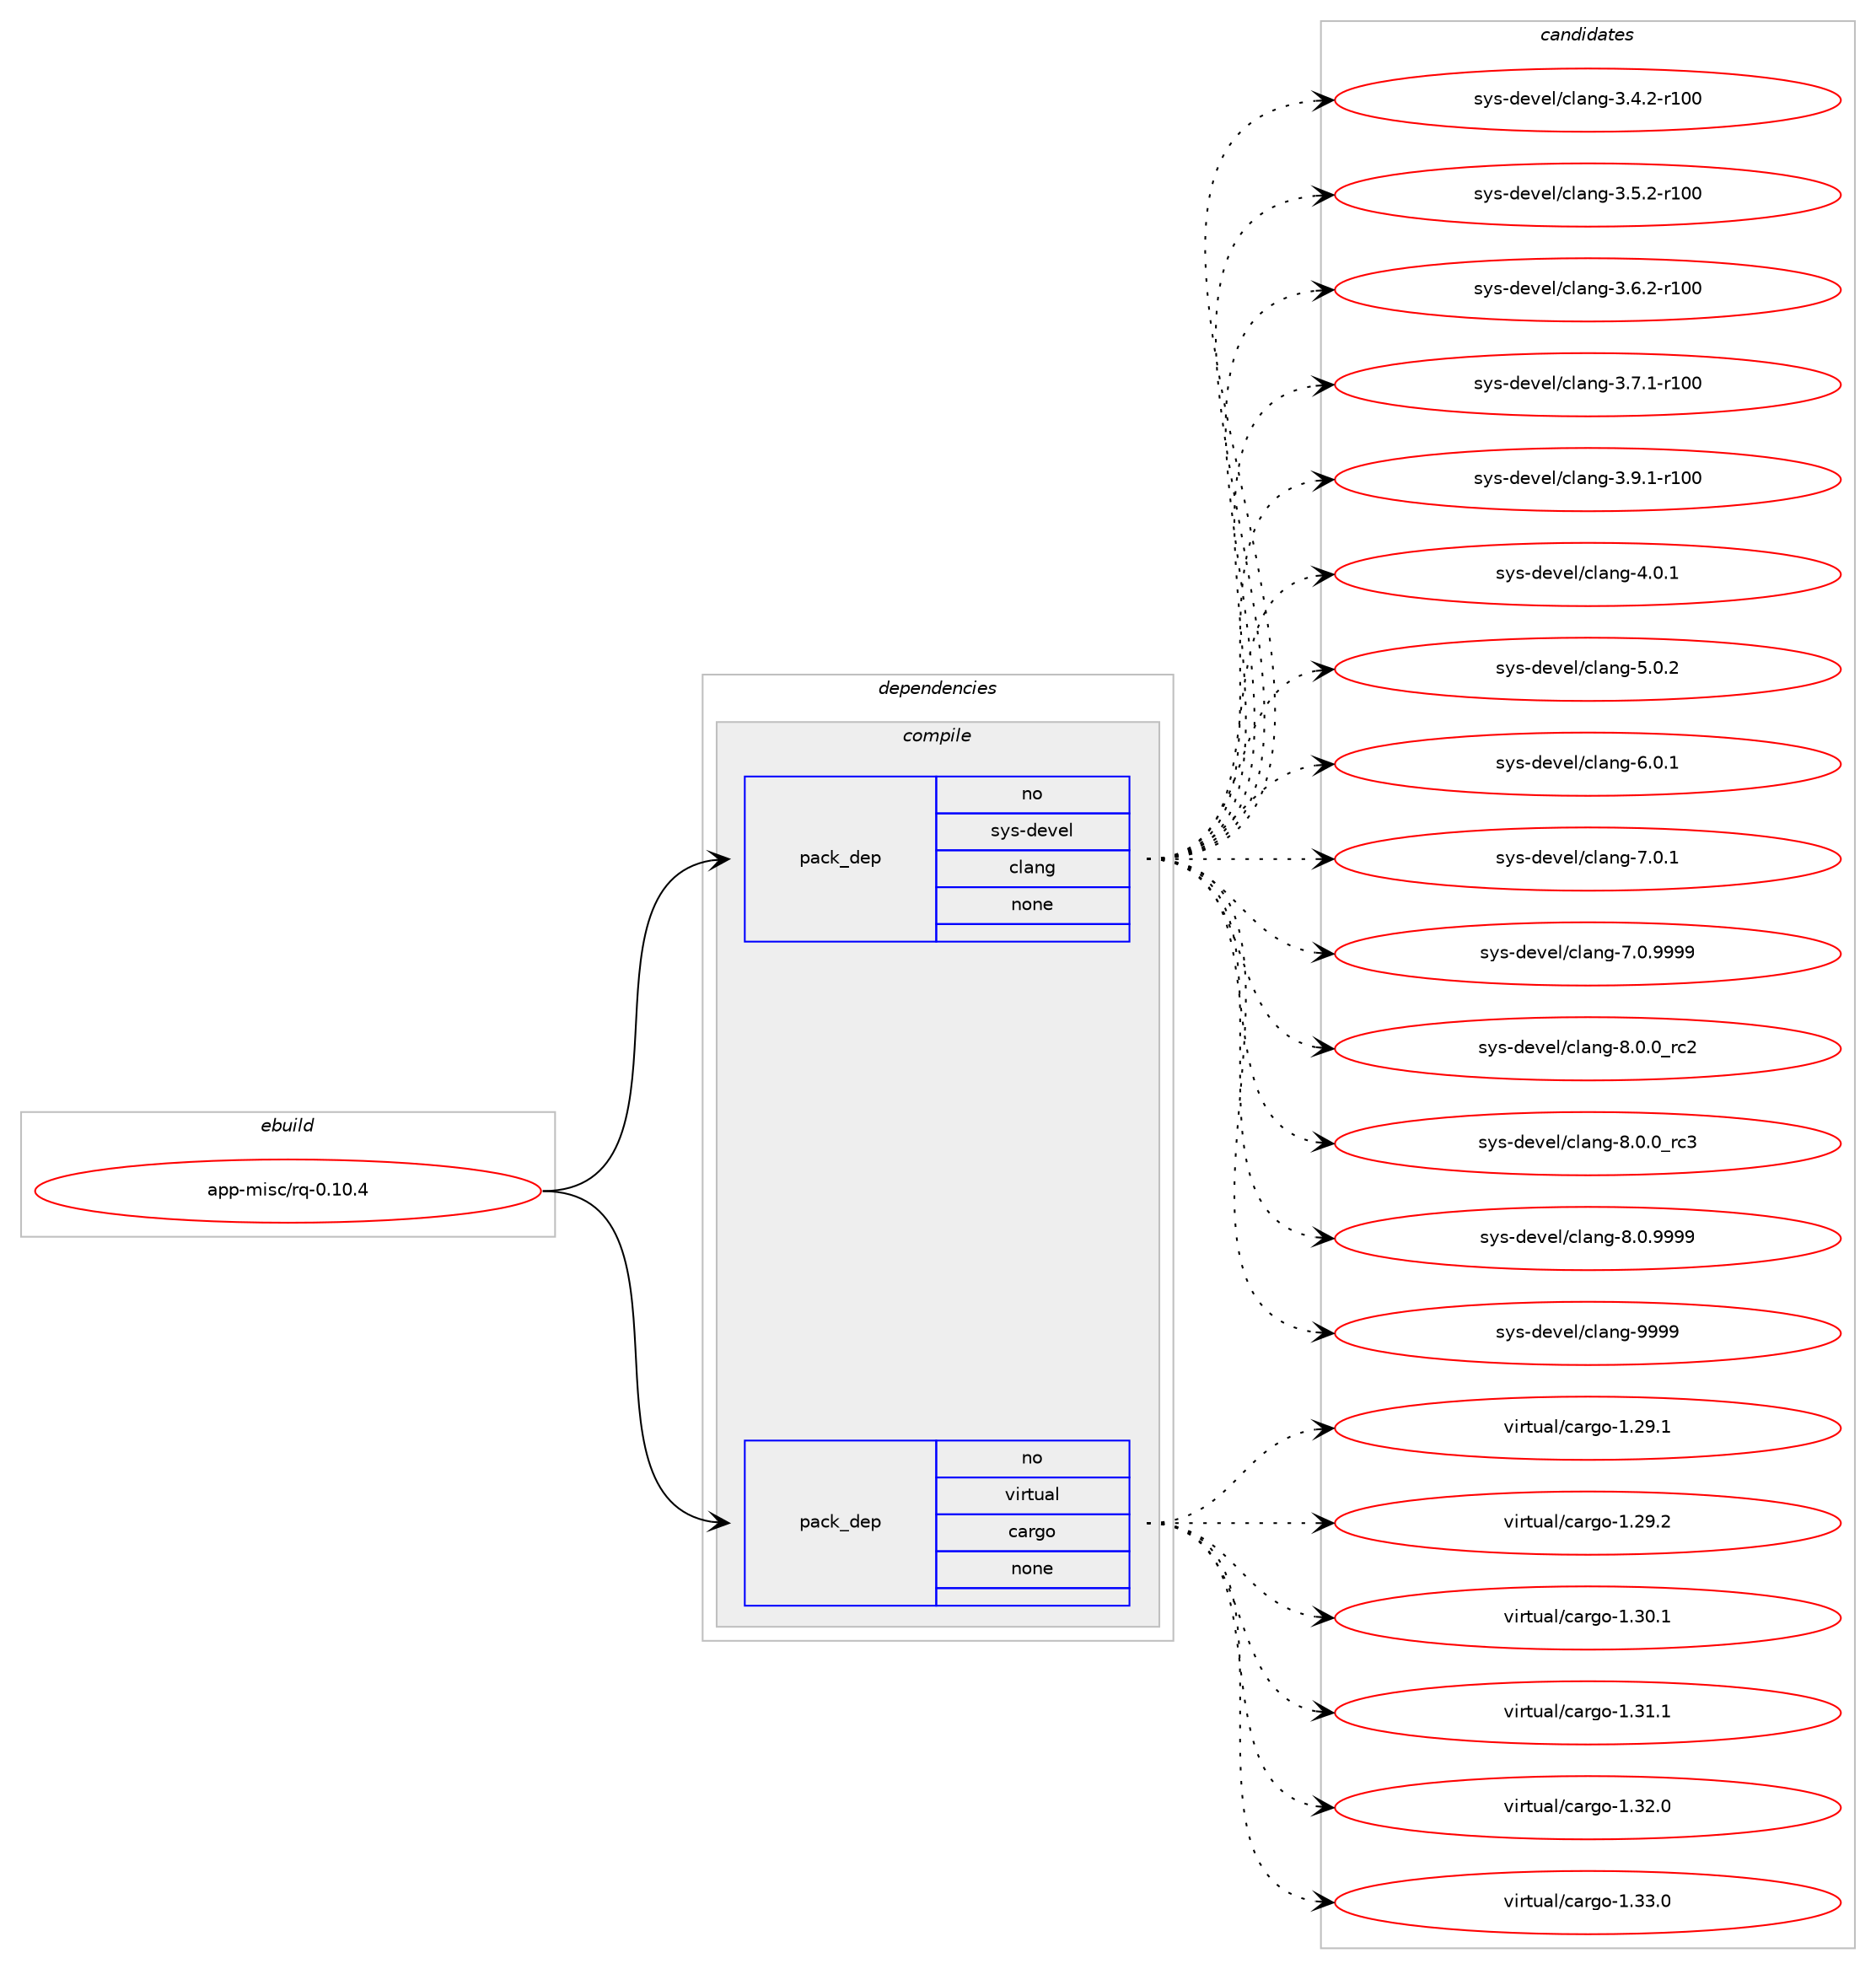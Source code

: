 digraph prolog {

# *************
# Graph options
# *************

newrank=true;
concentrate=true;
compound=true;
graph [rankdir=LR,fontname=Helvetica,fontsize=10,ranksep=1.5];#, ranksep=2.5, nodesep=0.2];
edge  [arrowhead=vee];
node  [fontname=Helvetica,fontsize=10];

# **********
# The ebuild
# **********

subgraph cluster_leftcol {
color=gray;
rank=same;
label=<<i>ebuild</i>>;
id [label="app-misc/rq-0.10.4", color=red, width=4, href="../app-misc/rq-0.10.4.svg"];
}

# ****************
# The dependencies
# ****************

subgraph cluster_midcol {
color=gray;
label=<<i>dependencies</i>>;
subgraph cluster_compile {
fillcolor="#eeeeee";
style=filled;
label=<<i>compile</i>>;
subgraph pack926723 {
dependency1300759 [label=<<TABLE BORDER="0" CELLBORDER="1" CELLSPACING="0" CELLPADDING="4" WIDTH="220"><TR><TD ROWSPAN="6" CELLPADDING="30">pack_dep</TD></TR><TR><TD WIDTH="110">no</TD></TR><TR><TD>sys-devel</TD></TR><TR><TD>clang</TD></TR><TR><TD>none</TD></TR><TR><TD></TD></TR></TABLE>>, shape=none, color=blue];
}
id:e -> dependency1300759:w [weight=20,style="solid",arrowhead="vee"];
subgraph pack926724 {
dependency1300760 [label=<<TABLE BORDER="0" CELLBORDER="1" CELLSPACING="0" CELLPADDING="4" WIDTH="220"><TR><TD ROWSPAN="6" CELLPADDING="30">pack_dep</TD></TR><TR><TD WIDTH="110">no</TD></TR><TR><TD>virtual</TD></TR><TR><TD>cargo</TD></TR><TR><TD>none</TD></TR><TR><TD></TD></TR></TABLE>>, shape=none, color=blue];
}
id:e -> dependency1300760:w [weight=20,style="solid",arrowhead="vee"];
}
subgraph cluster_compileandrun {
fillcolor="#eeeeee";
style=filled;
label=<<i>compile and run</i>>;
}
subgraph cluster_run {
fillcolor="#eeeeee";
style=filled;
label=<<i>run</i>>;
}
}

# **************
# The candidates
# **************

subgraph cluster_choices {
rank=same;
color=gray;
label=<<i>candidates</i>>;

subgraph choice926723 {
color=black;
nodesep=1;
choice1151211154510010111810110847991089711010345514652465045114494848 [label="sys-devel/clang-3.4.2-r100", color=red, width=4,href="../sys-devel/clang-3.4.2-r100.svg"];
choice1151211154510010111810110847991089711010345514653465045114494848 [label="sys-devel/clang-3.5.2-r100", color=red, width=4,href="../sys-devel/clang-3.5.2-r100.svg"];
choice1151211154510010111810110847991089711010345514654465045114494848 [label="sys-devel/clang-3.6.2-r100", color=red, width=4,href="../sys-devel/clang-3.6.2-r100.svg"];
choice1151211154510010111810110847991089711010345514655464945114494848 [label="sys-devel/clang-3.7.1-r100", color=red, width=4,href="../sys-devel/clang-3.7.1-r100.svg"];
choice1151211154510010111810110847991089711010345514657464945114494848 [label="sys-devel/clang-3.9.1-r100", color=red, width=4,href="../sys-devel/clang-3.9.1-r100.svg"];
choice11512111545100101118101108479910897110103455246484649 [label="sys-devel/clang-4.0.1", color=red, width=4,href="../sys-devel/clang-4.0.1.svg"];
choice11512111545100101118101108479910897110103455346484650 [label="sys-devel/clang-5.0.2", color=red, width=4,href="../sys-devel/clang-5.0.2.svg"];
choice11512111545100101118101108479910897110103455446484649 [label="sys-devel/clang-6.0.1", color=red, width=4,href="../sys-devel/clang-6.0.1.svg"];
choice11512111545100101118101108479910897110103455546484649 [label="sys-devel/clang-7.0.1", color=red, width=4,href="../sys-devel/clang-7.0.1.svg"];
choice11512111545100101118101108479910897110103455546484657575757 [label="sys-devel/clang-7.0.9999", color=red, width=4,href="../sys-devel/clang-7.0.9999.svg"];
choice11512111545100101118101108479910897110103455646484648951149950 [label="sys-devel/clang-8.0.0_rc2", color=red, width=4,href="../sys-devel/clang-8.0.0_rc2.svg"];
choice11512111545100101118101108479910897110103455646484648951149951 [label="sys-devel/clang-8.0.0_rc3", color=red, width=4,href="../sys-devel/clang-8.0.0_rc3.svg"];
choice11512111545100101118101108479910897110103455646484657575757 [label="sys-devel/clang-8.0.9999", color=red, width=4,href="../sys-devel/clang-8.0.9999.svg"];
choice115121115451001011181011084799108971101034557575757 [label="sys-devel/clang-9999", color=red, width=4,href="../sys-devel/clang-9999.svg"];
dependency1300759:e -> choice1151211154510010111810110847991089711010345514652465045114494848:w [style=dotted,weight="100"];
dependency1300759:e -> choice1151211154510010111810110847991089711010345514653465045114494848:w [style=dotted,weight="100"];
dependency1300759:e -> choice1151211154510010111810110847991089711010345514654465045114494848:w [style=dotted,weight="100"];
dependency1300759:e -> choice1151211154510010111810110847991089711010345514655464945114494848:w [style=dotted,weight="100"];
dependency1300759:e -> choice1151211154510010111810110847991089711010345514657464945114494848:w [style=dotted,weight="100"];
dependency1300759:e -> choice11512111545100101118101108479910897110103455246484649:w [style=dotted,weight="100"];
dependency1300759:e -> choice11512111545100101118101108479910897110103455346484650:w [style=dotted,weight="100"];
dependency1300759:e -> choice11512111545100101118101108479910897110103455446484649:w [style=dotted,weight="100"];
dependency1300759:e -> choice11512111545100101118101108479910897110103455546484649:w [style=dotted,weight="100"];
dependency1300759:e -> choice11512111545100101118101108479910897110103455546484657575757:w [style=dotted,weight="100"];
dependency1300759:e -> choice11512111545100101118101108479910897110103455646484648951149950:w [style=dotted,weight="100"];
dependency1300759:e -> choice11512111545100101118101108479910897110103455646484648951149951:w [style=dotted,weight="100"];
dependency1300759:e -> choice11512111545100101118101108479910897110103455646484657575757:w [style=dotted,weight="100"];
dependency1300759:e -> choice115121115451001011181011084799108971101034557575757:w [style=dotted,weight="100"];
}
subgraph choice926724 {
color=black;
nodesep=1;
choice1181051141161179710847999711410311145494650574649 [label="virtual/cargo-1.29.1", color=red, width=4,href="../virtual/cargo-1.29.1.svg"];
choice1181051141161179710847999711410311145494650574650 [label="virtual/cargo-1.29.2", color=red, width=4,href="../virtual/cargo-1.29.2.svg"];
choice1181051141161179710847999711410311145494651484649 [label="virtual/cargo-1.30.1", color=red, width=4,href="../virtual/cargo-1.30.1.svg"];
choice1181051141161179710847999711410311145494651494649 [label="virtual/cargo-1.31.1", color=red, width=4,href="../virtual/cargo-1.31.1.svg"];
choice1181051141161179710847999711410311145494651504648 [label="virtual/cargo-1.32.0", color=red, width=4,href="../virtual/cargo-1.32.0.svg"];
choice1181051141161179710847999711410311145494651514648 [label="virtual/cargo-1.33.0", color=red, width=4,href="../virtual/cargo-1.33.0.svg"];
dependency1300760:e -> choice1181051141161179710847999711410311145494650574649:w [style=dotted,weight="100"];
dependency1300760:e -> choice1181051141161179710847999711410311145494650574650:w [style=dotted,weight="100"];
dependency1300760:e -> choice1181051141161179710847999711410311145494651484649:w [style=dotted,weight="100"];
dependency1300760:e -> choice1181051141161179710847999711410311145494651494649:w [style=dotted,weight="100"];
dependency1300760:e -> choice1181051141161179710847999711410311145494651504648:w [style=dotted,weight="100"];
dependency1300760:e -> choice1181051141161179710847999711410311145494651514648:w [style=dotted,weight="100"];
}
}

}
